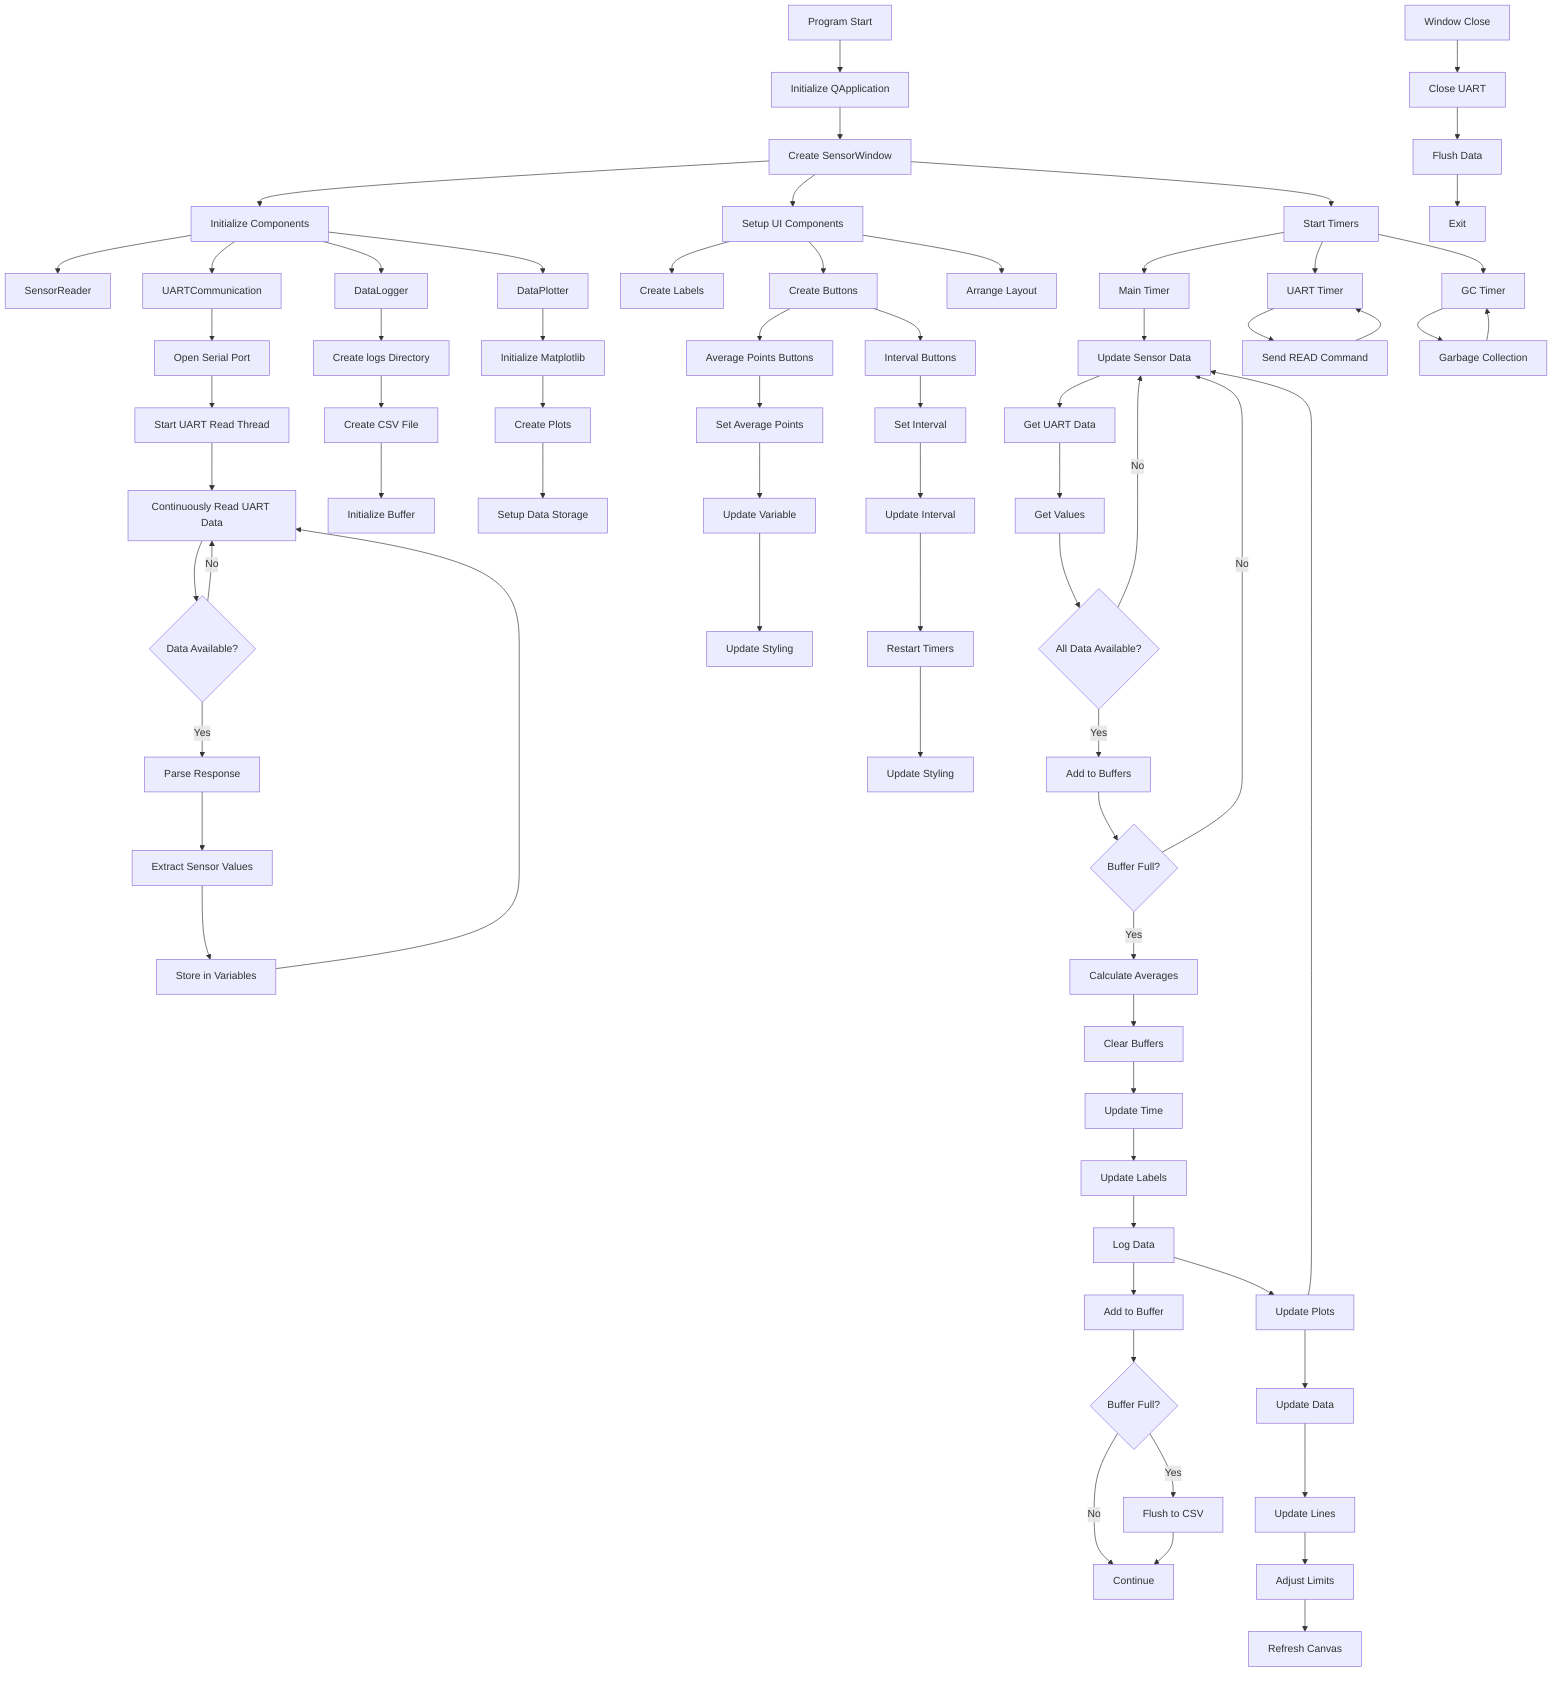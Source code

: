 flowchart TD
    A[Program Start] --> B[Initialize QApplication]
    B --> C[Create SensorWindow]
    
    C --> D[Initialize Components]
    D --> E[SensorReader]
    D --> F[UARTCommunication]
    D --> G[DataLogger]
    D --> H[DataPlotter]
    
    F --> F1[Open Serial Port]
    F1 --> F2[Start UART Read Thread]
    F2 --> F3[Continuously Read UART Data]
    F3 --> F4{Data Available?}
    F4 -->|Yes| F5[Parse Response]
    F4 -->|No| F3
    F5 --> F6[Extract Sensor Values]
    F6 --> F7[Store in Variables]
    F7 --> F3
    
    G --> G1[Create logs Directory]
    G1 --> G2[Create CSV File]
    G2 --> G3[Initialize Buffer]
    
    H --> H1[Initialize Matplotlib]
    H1 --> H2[Create Plots]
    H2 --> H3[Setup Data Storage]
    
    C --> I[Setup UI Components]
    I --> J[Create Labels]
    I --> K[Create Buttons]
    K --> K1[Average Points Buttons]
    K --> K2[Interval Buttons]
    I --> L[Arrange Layout]
    
    C --> M[Start Timers]
    M --> N[Main Timer]
    M --> O[UART Timer]
    M --> P[GC Timer]
    
    N --> Q[Update Sensor Data]
    Q --> R[Get UART Data]
    R --> S[Get Values]
    S --> T{All Data Available?}
    T -->|No| Q
    T -->|Yes| U[Add to Buffers]
    U --> V{Buffer Full?}
    V -->|No| Q
    V -->|Yes| W[Calculate Averages]
    W --> X[Clear Buffers]
    X --> Y[Update Time]
    Y --> Z[Update Labels]
    Z --> AA[Log Data]
    AA --> BB[Update Plots]
    BB --> Q
    
    O --> CC[Send READ Command]
    CC --> O
    
    P --> DD[Garbage Collection]
    DD --> P
    
    K1 --> EE[Set Average Points]
    EE --> FF[Update Variable]
    FF --> GG[Update Styling]
    
    K2 --> HH[Set Interval]
    HH --> II[Update Interval]
    II --> JJ[Restart Timers]
    JJ --> KK[Update Styling]
    
    AA --> LL[Add to Buffer]
    LL --> MM{Buffer Full?}
    MM -->|Yes| NN[Flush to CSV]
    MM -->|No| OO[Continue]
    NN --> OO
    
    BB --> PP[Update Data]
    PP --> QQ[Update Lines]
    QQ --> RR[Adjust Limits]
    RR --> SS[Refresh Canvas]
    
    TT[Window Close] --> UU[Close UART]
    UU --> VV[Flush Data]
    VV --> WW[Exit]